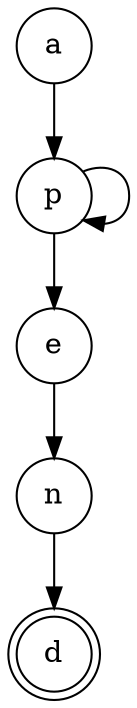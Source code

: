 digraph {   
    node [shape = doublecircle, color = black] d ;
    node [shape = circle];
    node [color= black];
    a -> p -> p -> e -> n -> d;	
}
